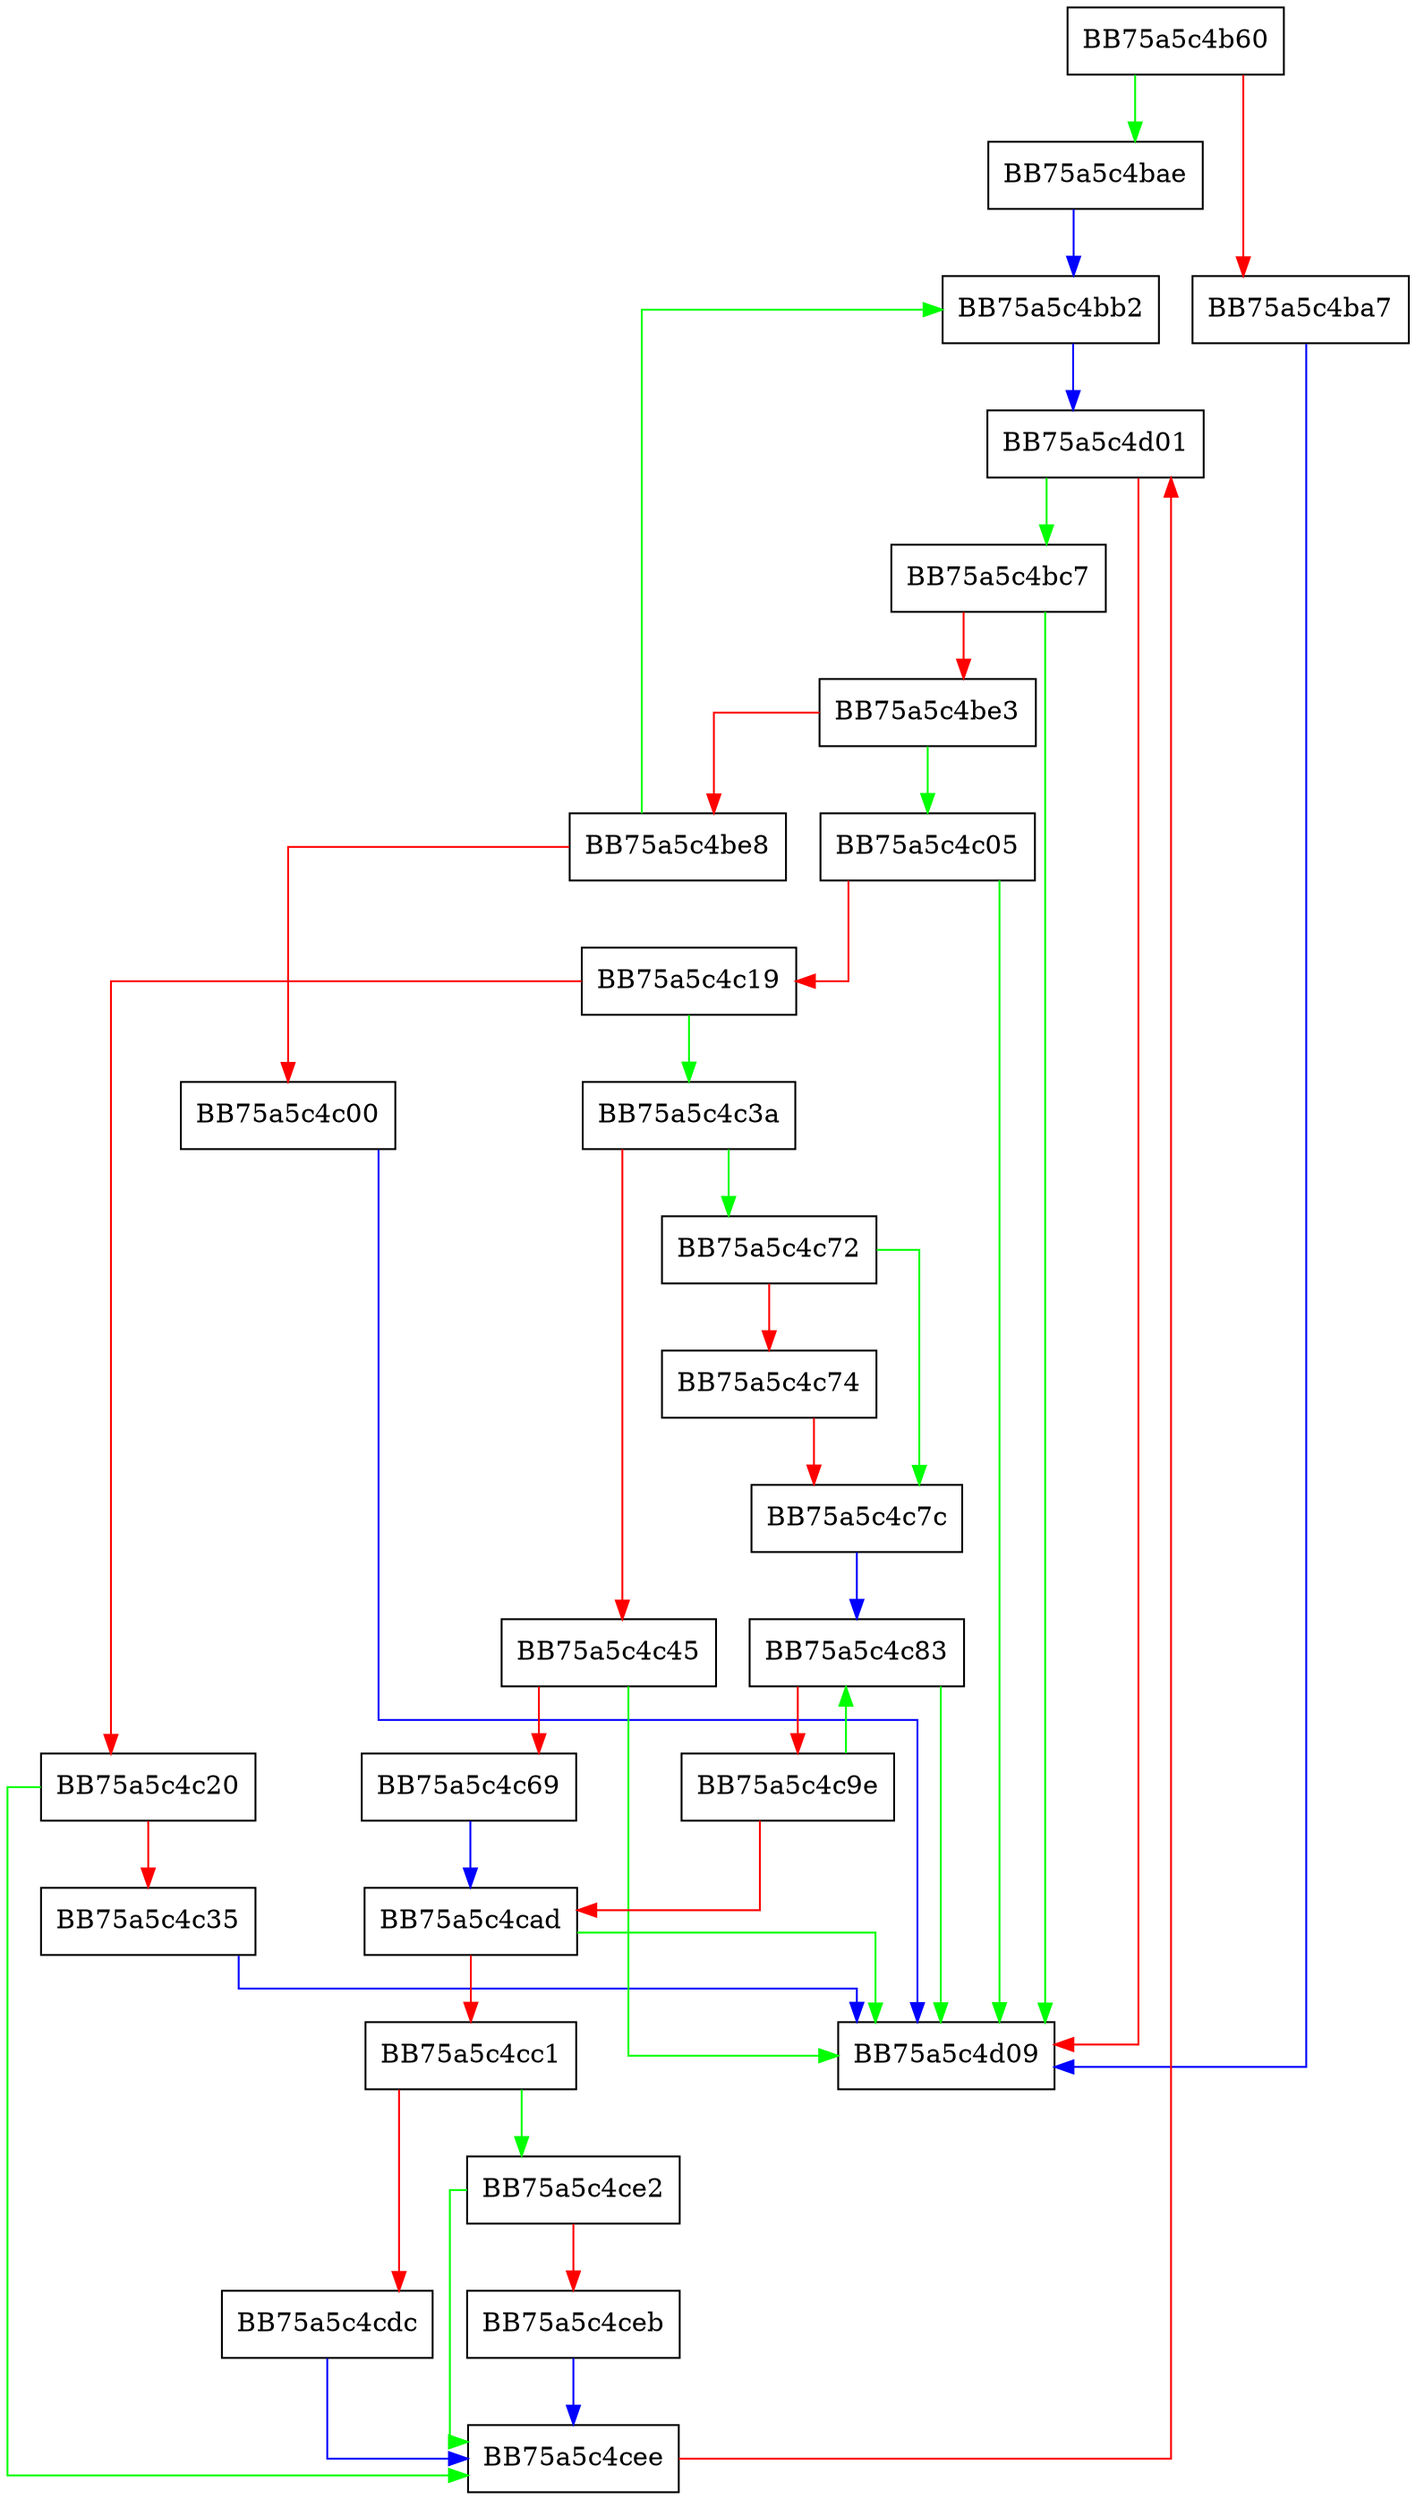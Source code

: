 digraph OnTheFly {
  node [shape="box"];
  graph [splines=ortho];
  BB75a5c4b60 -> BB75a5c4bae [color="green"];
  BB75a5c4b60 -> BB75a5c4ba7 [color="red"];
  BB75a5c4ba7 -> BB75a5c4d09 [color="blue"];
  BB75a5c4bae -> BB75a5c4bb2 [color="blue"];
  BB75a5c4bb2 -> BB75a5c4d01 [color="blue"];
  BB75a5c4bc7 -> BB75a5c4d09 [color="green"];
  BB75a5c4bc7 -> BB75a5c4be3 [color="red"];
  BB75a5c4be3 -> BB75a5c4c05 [color="green"];
  BB75a5c4be3 -> BB75a5c4be8 [color="red"];
  BB75a5c4be8 -> BB75a5c4bb2 [color="green"];
  BB75a5c4be8 -> BB75a5c4c00 [color="red"];
  BB75a5c4c00 -> BB75a5c4d09 [color="blue"];
  BB75a5c4c05 -> BB75a5c4d09 [color="green"];
  BB75a5c4c05 -> BB75a5c4c19 [color="red"];
  BB75a5c4c19 -> BB75a5c4c3a [color="green"];
  BB75a5c4c19 -> BB75a5c4c20 [color="red"];
  BB75a5c4c20 -> BB75a5c4cee [color="green"];
  BB75a5c4c20 -> BB75a5c4c35 [color="red"];
  BB75a5c4c35 -> BB75a5c4d09 [color="blue"];
  BB75a5c4c3a -> BB75a5c4c72 [color="green"];
  BB75a5c4c3a -> BB75a5c4c45 [color="red"];
  BB75a5c4c45 -> BB75a5c4d09 [color="green"];
  BB75a5c4c45 -> BB75a5c4c69 [color="red"];
  BB75a5c4c69 -> BB75a5c4cad [color="blue"];
  BB75a5c4c72 -> BB75a5c4c7c [color="green"];
  BB75a5c4c72 -> BB75a5c4c74 [color="red"];
  BB75a5c4c74 -> BB75a5c4c7c [color="red"];
  BB75a5c4c7c -> BB75a5c4c83 [color="blue"];
  BB75a5c4c83 -> BB75a5c4d09 [color="green"];
  BB75a5c4c83 -> BB75a5c4c9e [color="red"];
  BB75a5c4c9e -> BB75a5c4c83 [color="green"];
  BB75a5c4c9e -> BB75a5c4cad [color="red"];
  BB75a5c4cad -> BB75a5c4d09 [color="green"];
  BB75a5c4cad -> BB75a5c4cc1 [color="red"];
  BB75a5c4cc1 -> BB75a5c4ce2 [color="green"];
  BB75a5c4cc1 -> BB75a5c4cdc [color="red"];
  BB75a5c4cdc -> BB75a5c4cee [color="blue"];
  BB75a5c4ce2 -> BB75a5c4cee [color="green"];
  BB75a5c4ce2 -> BB75a5c4ceb [color="red"];
  BB75a5c4ceb -> BB75a5c4cee [color="blue"];
  BB75a5c4cee -> BB75a5c4d01 [color="red"];
  BB75a5c4d01 -> BB75a5c4bc7 [color="green"];
  BB75a5c4d01 -> BB75a5c4d09 [color="red"];
}